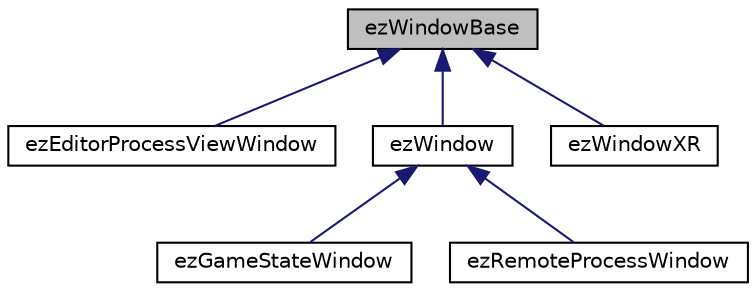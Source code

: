 digraph "ezWindowBase"
{
 // LATEX_PDF_SIZE
  edge [fontname="Helvetica",fontsize="10",labelfontname="Helvetica",labelfontsize="10"];
  node [fontname="Helvetica",fontsize="10",shape=record];
  Node1 [label="ezWindowBase",height=0.2,width=0.4,color="black", fillcolor="grey75", style="filled", fontcolor="black",tooltip="Base class of all window classes that have a client area and a native window handle."];
  Node1 -> Node2 [dir="back",color="midnightblue",fontsize="10",style="solid",fontname="Helvetica"];
  Node2 [label="ezEditorProcessViewWindow",height=0.2,width=0.4,color="black", fillcolor="white", style="filled",URL="$d2/d2d/classez_editor_process_view_window.htm",tooltip="Represents the window inside the editor process, into which the engine process renders."];
  Node1 -> Node3 [dir="back",color="midnightblue",fontsize="10",style="solid",fontname="Helvetica"];
  Node3 [label="ezWindow",height=0.2,width=0.4,color="black", fillcolor="white", style="filled",URL="$da/db5/classez_window.htm",tooltip="A simple abstraction for platform specific window creation."];
  Node3 -> Node4 [dir="back",color="midnightblue",fontsize="10",style="solid",fontname="Helvetica"];
  Node4 [label="ezGameStateWindow",height=0.2,width=0.4,color="black", fillcolor="white", style="filled",URL="$dd/da4/classez_game_state_window.htm",tooltip="A window class that expands a little on ezWindow. Default type used by ezGameState to create a window..."];
  Node3 -> Node5 [dir="back",color="midnightblue",fontsize="10",style="solid",fontname="Helvetica"];
  Node5 [label="ezRemoteProcessWindow",height=0.2,width=0.4,color="black", fillcolor="white", style="filled",URL="$df/d6a/classez_remote_process_window.htm",tooltip=" "];
  Node1 -> Node6 [dir="back",color="midnightblue",fontsize="10",style="solid",fontname="Helvetica"];
  Node6 [label="ezWindowXR",height=0.2,width=0.4,color="black", fillcolor="white", style="filled",URL="$d0/de4/classez_window_x_r.htm",tooltip="XR Window base implementation. Optionally wraps a companion window."];
}
